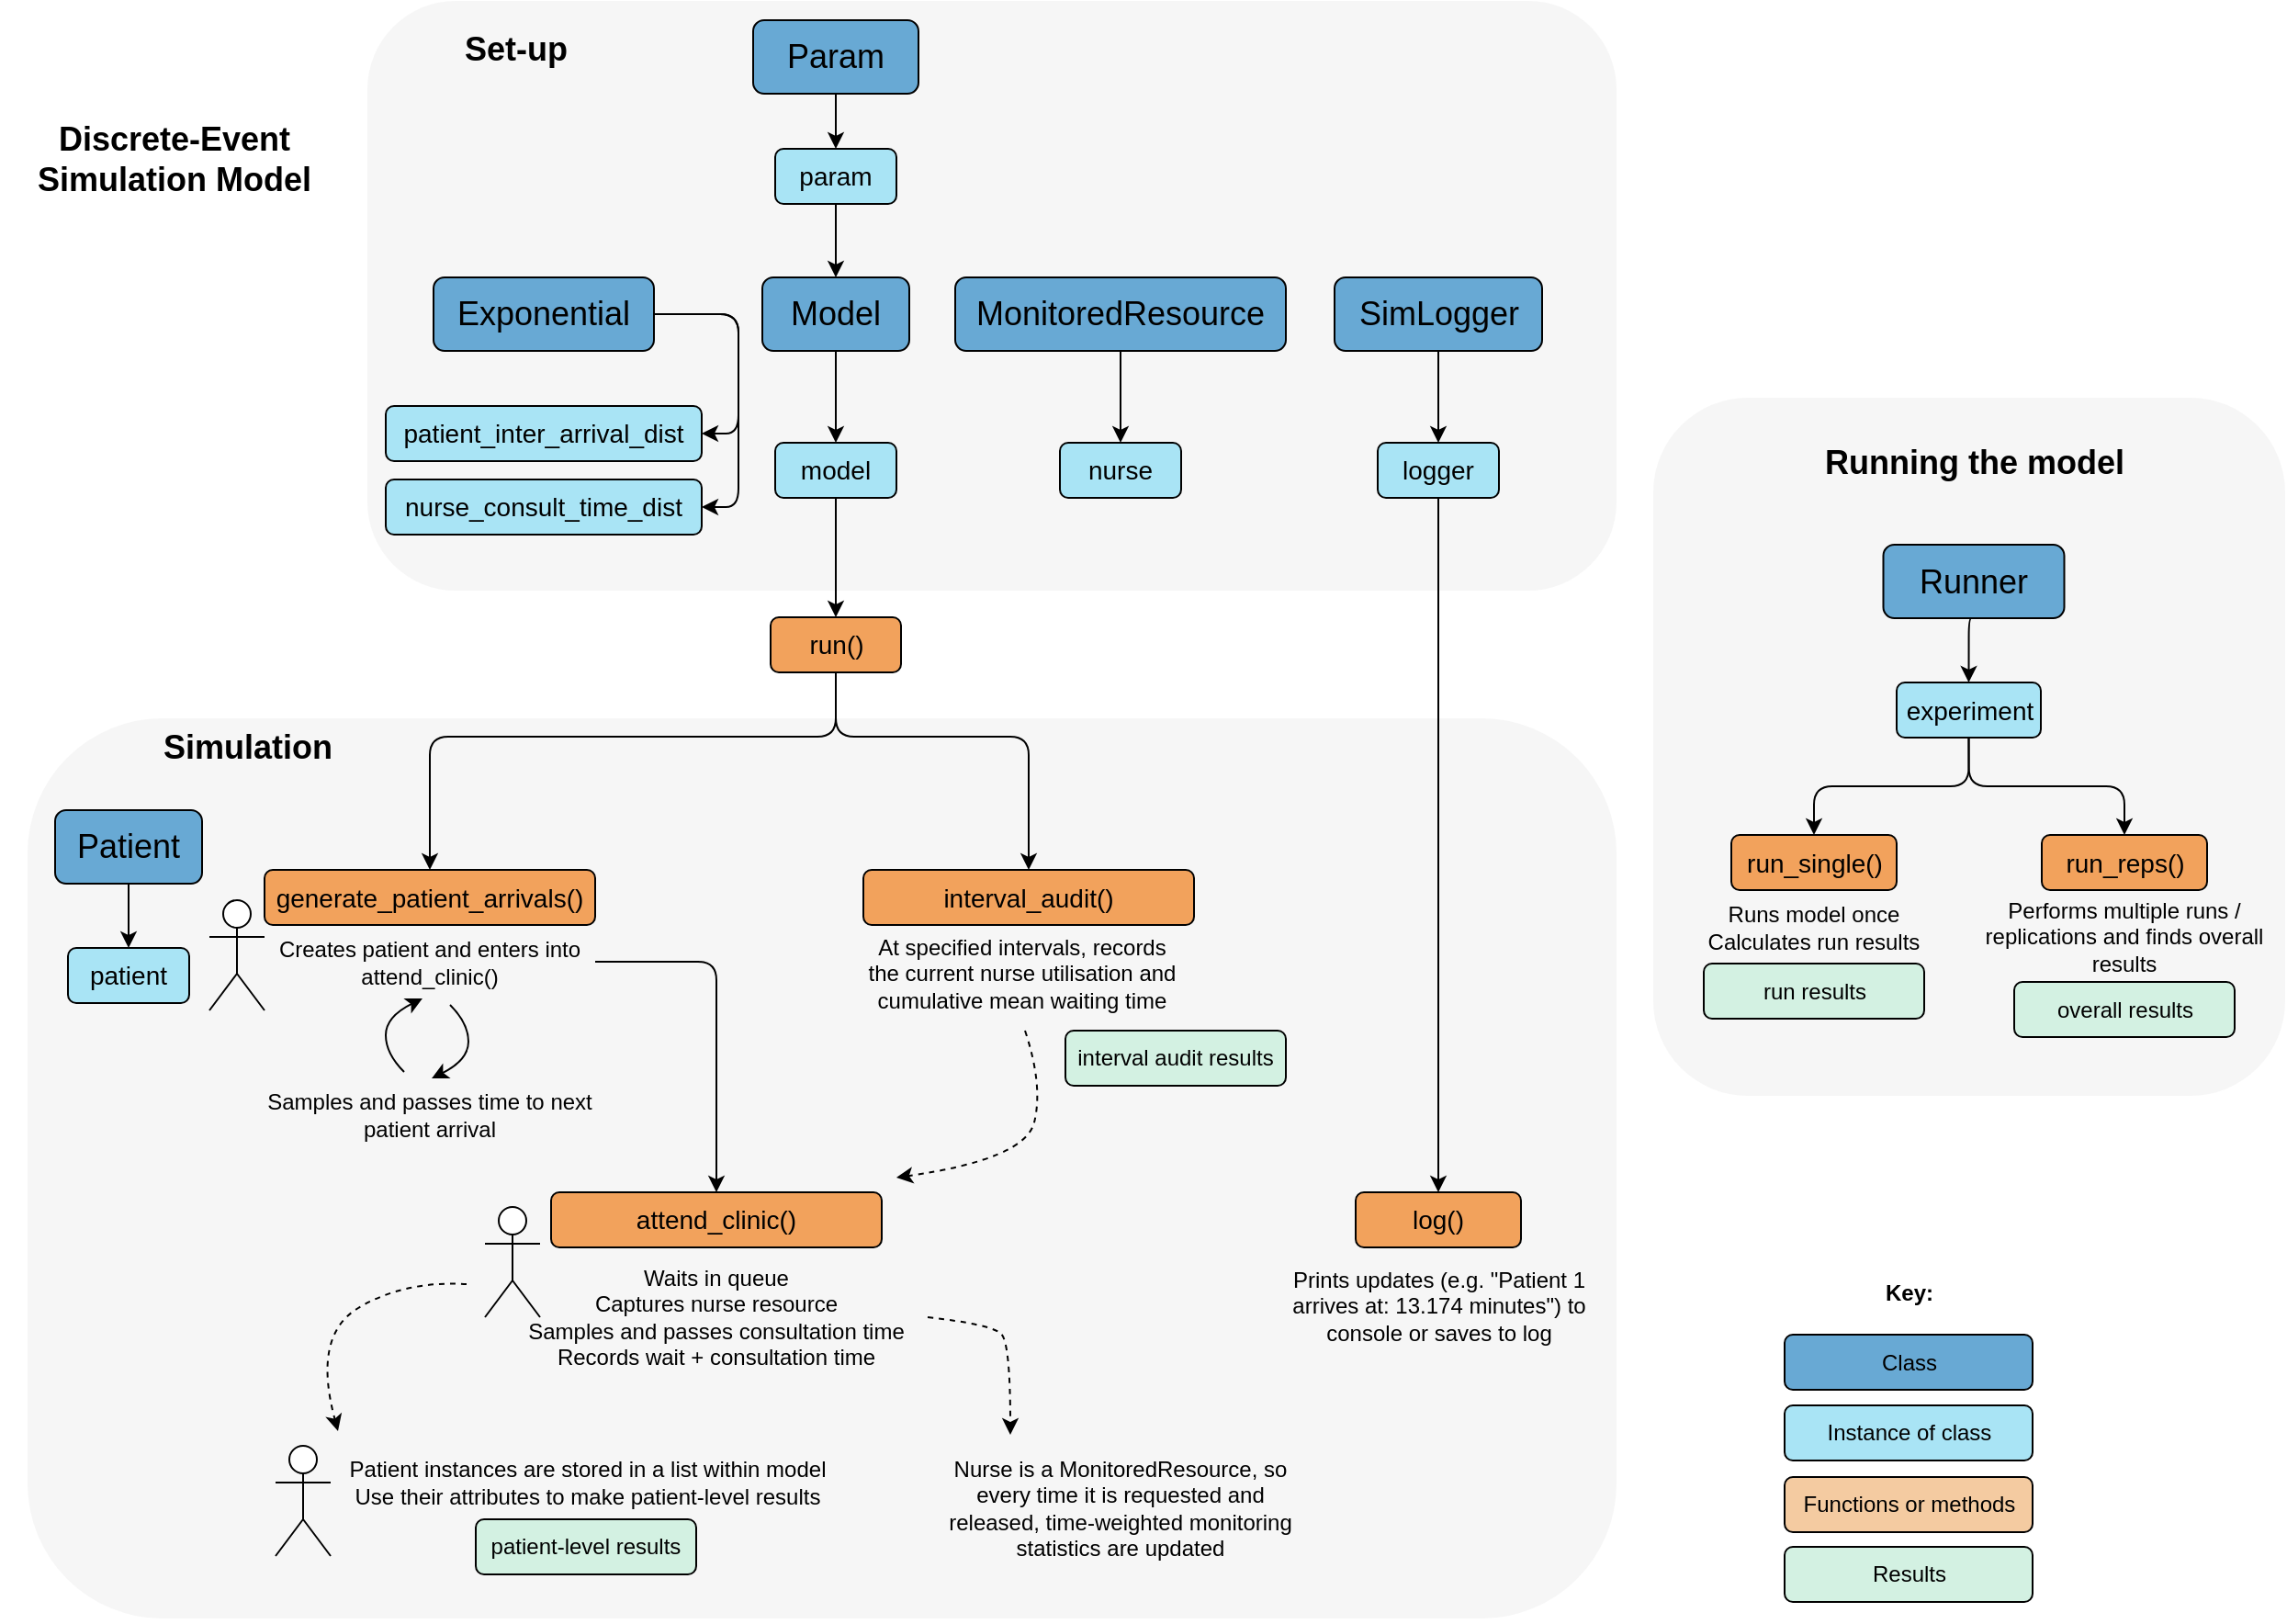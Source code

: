 <mxfile version="26.0.10">
  <diagram name="Page-1" id="ynTKS2v_TZv17swCPKiS">
    <mxGraphModel dx="1301" dy="915" grid="1" gridSize="10" guides="1" tooltips="1" connect="1" arrows="1" fold="1" page="1" pageScale="1" pageWidth="827" pageHeight="1169" math="0" shadow="0">
      <root>
        <mxCell id="0" />
        <mxCell id="1" parent="0" />
        <mxCell id="ltitkqDnKHNBnyyiyaz9-99" value="" style="rounded=1;whiteSpace=wrap;html=1;fillColor=#EEEEEE;strokeColor=none;opacity=50;" parent="1" vertex="1">
          <mxGeometry x="670" y="225.5" width="344" height="380" as="geometry" />
        </mxCell>
        <mxCell id="ltitkqDnKHNBnyyiyaz9-87" value="" style="rounded=1;whiteSpace=wrap;html=1;strokeColor=none;fillColor=#EEEEEE;fontStyle=1;opacity=50;" parent="1" vertex="1">
          <mxGeometry x="-215" y="400" width="865" height="490" as="geometry" />
        </mxCell>
        <mxCell id="ltitkqDnKHNBnyyiyaz9-67" value="" style="rounded=1;whiteSpace=wrap;html=1;strokeColor=none;fillColor=#EEEEEE;fontStyle=1;opacity=50;" parent="1" vertex="1">
          <mxGeometry x="-30" y="9.5" width="680" height="321" as="geometry" />
        </mxCell>
        <mxCell id="ltitkqDnKHNBnyyiyaz9-64" style="edgeStyle=orthogonalEdgeStyle;rounded=1;orthogonalLoop=1;jettySize=auto;html=1;exitX=1;exitY=0.5;exitDx=0;exitDy=0;entryX=1;entryY=0.5;entryDx=0;entryDy=0;" parent="1" source="ltitkqDnKHNBnyyiyaz9-3" target="ltitkqDnKHNBnyyiyaz9-30" edge="1">
          <mxGeometry relative="1" as="geometry" />
        </mxCell>
        <mxCell id="ltitkqDnKHNBnyyiyaz9-65" style="edgeStyle=orthogonalEdgeStyle;rounded=1;orthogonalLoop=1;jettySize=auto;html=1;exitX=1;exitY=0.5;exitDx=0;exitDy=0;entryX=1;entryY=0.5;entryDx=0;entryDy=0;" parent="1" source="ltitkqDnKHNBnyyiyaz9-3" target="ltitkqDnKHNBnyyiyaz9-31" edge="1">
          <mxGeometry relative="1" as="geometry" />
        </mxCell>
        <mxCell id="ltitkqDnKHNBnyyiyaz9-3" value="&lt;font style=&quot;font-size: 18px;&quot;&gt;Exponential&lt;/font&gt;" style="rounded=1;whiteSpace=wrap;html=1;fillColor=#68A9D4;" parent="1" vertex="1">
          <mxGeometry x="6" y="160" width="120" height="40" as="geometry" />
        </mxCell>
        <mxCell id="ltitkqDnKHNBnyyiyaz9-50" style="edgeStyle=orthogonalEdgeStyle;rounded=1;orthogonalLoop=1;jettySize=auto;html=1;exitX=0.5;exitY=1;exitDx=0;exitDy=0;entryX=0.5;entryY=0;entryDx=0;entryDy=0;" parent="1" source="ltitkqDnKHNBnyyiyaz9-4" target="ltitkqDnKHNBnyyiyaz9-7" edge="1">
          <mxGeometry relative="1" as="geometry" />
        </mxCell>
        <mxCell id="ltitkqDnKHNBnyyiyaz9-4" value="&lt;font style=&quot;font-size: 18px;&quot;&gt;Param&lt;/font&gt;" style="rounded=1;whiteSpace=wrap;html=1;fillColor=#68A9D4;" parent="1" vertex="1">
          <mxGeometry x="180" y="20" width="90" height="40" as="geometry" />
        </mxCell>
        <mxCell id="ltitkqDnKHNBnyyiyaz9-62" style="edgeStyle=orthogonalEdgeStyle;rounded=1;orthogonalLoop=1;jettySize=auto;html=1;exitX=0.5;exitY=1;exitDx=0;exitDy=0;entryX=0.5;entryY=0;entryDx=0;entryDy=0;" parent="1" source="ltitkqDnKHNBnyyiyaz9-5" target="ltitkqDnKHNBnyyiyaz9-8" edge="1">
          <mxGeometry relative="1" as="geometry" />
        </mxCell>
        <mxCell id="ltitkqDnKHNBnyyiyaz9-5" value="&lt;font style=&quot;font-size: 18px;&quot;&gt;Model&lt;/font&gt;" style="rounded=1;whiteSpace=wrap;html=1;fillColor=#68A9D4;" parent="1" vertex="1">
          <mxGeometry x="185" y="160" width="80" height="40" as="geometry" />
        </mxCell>
        <mxCell id="ltitkqDnKHNBnyyiyaz9-92" style="edgeStyle=orthogonalEdgeStyle;rounded=1;orthogonalLoop=1;jettySize=auto;html=1;exitX=0.5;exitY=1;exitDx=0;exitDy=0;entryX=0.5;entryY=0;entryDx=0;entryDy=0;" parent="1" source="ltitkqDnKHNBnyyiyaz9-6" target="ltitkqDnKHNBnyyiyaz9-28" edge="1">
          <mxGeometry relative="1" as="geometry" />
        </mxCell>
        <mxCell id="ltitkqDnKHNBnyyiyaz9-6" value="&lt;font style=&quot;font-size: 18px;&quot;&gt;Runner&lt;/font&gt;" style="rounded=1;whiteSpace=wrap;html=1;fillColor=#68A9D4;" parent="1" vertex="1">
          <mxGeometry x="795.25" y="305.5" width="98.5" height="40" as="geometry" />
        </mxCell>
        <mxCell id="ltitkqDnKHNBnyyiyaz9-61" style="edgeStyle=orthogonalEdgeStyle;rounded=1;orthogonalLoop=1;jettySize=auto;html=1;exitX=0.5;exitY=1;exitDx=0;exitDy=0;entryX=0.5;entryY=0;entryDx=0;entryDy=0;" parent="1" source="ltitkqDnKHNBnyyiyaz9-7" target="ltitkqDnKHNBnyyiyaz9-5" edge="1">
          <mxGeometry relative="1" as="geometry" />
        </mxCell>
        <mxCell id="ltitkqDnKHNBnyyiyaz9-7" value="&lt;font style=&quot;font-size: 14px;&quot;&gt;param&lt;/font&gt;" style="rounded=1;whiteSpace=wrap;html=1;fillColor=#A9E4F5;" parent="1" vertex="1">
          <mxGeometry x="192" y="90" width="66" height="30" as="geometry" />
        </mxCell>
        <mxCell id="ltitkqDnKHNBnyyiyaz9-68" style="edgeStyle=orthogonalEdgeStyle;rounded=1;orthogonalLoop=1;jettySize=auto;html=1;exitX=0.5;exitY=1;exitDx=0;exitDy=0;entryX=0.5;entryY=0;entryDx=0;entryDy=0;" parent="1" source="ltitkqDnKHNBnyyiyaz9-8" target="ltitkqDnKHNBnyyiyaz9-9" edge="1">
          <mxGeometry relative="1" as="geometry" />
        </mxCell>
        <mxCell id="ltitkqDnKHNBnyyiyaz9-8" value="&lt;font style=&quot;font-size: 14px;&quot;&gt;model&lt;/font&gt;" style="rounded=1;whiteSpace=wrap;html=1;fillColor=#A9E4F5;" parent="1" vertex="1">
          <mxGeometry x="192" y="250" width="66" height="30" as="geometry" />
        </mxCell>
        <mxCell id="ltitkqDnKHNBnyyiyaz9-77" style="edgeStyle=orthogonalEdgeStyle;rounded=1;orthogonalLoop=1;jettySize=auto;html=1;exitX=0.5;exitY=1;exitDx=0;exitDy=0;entryX=0.5;entryY=0;entryDx=0;entryDy=0;" parent="1" source="ltitkqDnKHNBnyyiyaz9-9" target="ltitkqDnKHNBnyyiyaz9-10" edge="1">
          <mxGeometry relative="1" as="geometry">
            <Array as="points">
              <mxPoint x="225" y="410" />
              <mxPoint x="4" y="410" />
            </Array>
          </mxGeometry>
        </mxCell>
        <mxCell id="ltitkqDnKHNBnyyiyaz9-81" style="edgeStyle=orthogonalEdgeStyle;rounded=1;orthogonalLoop=1;jettySize=auto;html=1;exitX=0.5;exitY=1;exitDx=0;exitDy=0;entryX=0.5;entryY=0;entryDx=0;entryDy=0;" parent="1" source="ltitkqDnKHNBnyyiyaz9-9" target="ltitkqDnKHNBnyyiyaz9-11" edge="1">
          <mxGeometry relative="1" as="geometry">
            <Array as="points">
              <mxPoint x="225" y="410" />
              <mxPoint x="330" y="410" />
            </Array>
          </mxGeometry>
        </mxCell>
        <mxCell id="ltitkqDnKHNBnyyiyaz9-9" value="&lt;span style=&quot;font-size: 14px;&quot;&gt;run()&lt;/span&gt;" style="rounded=1;whiteSpace=wrap;html=1;fillColor=#F2A25C;" parent="1" vertex="1">
          <mxGeometry x="189.5" y="345" width="71" height="30" as="geometry" />
        </mxCell>
        <mxCell id="ltitkqDnKHNBnyyiyaz9-10" value="&lt;span style=&quot;font-size: 14px;&quot;&gt;generate_patient_arrivals()&lt;/span&gt;" style="rounded=1;whiteSpace=wrap;html=1;fillColor=#F2A25C;" parent="1" vertex="1">
          <mxGeometry x="-86" y="482.5" width="180" height="30" as="geometry" />
        </mxCell>
        <mxCell id="ltitkqDnKHNBnyyiyaz9-11" value="&lt;span style=&quot;font-size: 14px;&quot;&gt;interval_audit()&lt;/span&gt;" style="rounded=1;whiteSpace=wrap;html=1;fillColor=#F2A25C;" parent="1" vertex="1">
          <mxGeometry x="240" y="482.5" width="180" height="30" as="geometry" />
        </mxCell>
        <mxCell id="ltitkqDnKHNBnyyiyaz9-73" style="edgeStyle=orthogonalEdgeStyle;rounded=1;orthogonalLoop=1;jettySize=auto;html=1;exitX=1;exitY=0.5;exitDx=0;exitDy=0;entryX=0.5;entryY=0;entryDx=0;entryDy=0;" parent="1" source="ltitkqDnKHNBnyyiyaz9-12" target="ltitkqDnKHNBnyyiyaz9-13" edge="1">
          <mxGeometry relative="1" as="geometry" />
        </mxCell>
        <mxCell id="ltitkqDnKHNBnyyiyaz9-12" value="Creates patient and enters into attend_clinic()" style="text;html=1;align=center;verticalAlign=middle;whiteSpace=wrap;rounded=1;" parent="1" vertex="1">
          <mxGeometry x="-86" y="512.5" width="180" height="40" as="geometry" />
        </mxCell>
        <mxCell id="ltitkqDnKHNBnyyiyaz9-13" value="&lt;span style=&quot;font-size: 14px;&quot;&gt;attend_clinic()&lt;/span&gt;" style="rounded=1;whiteSpace=wrap;html=1;fillColor=#F2A25C;" parent="1" vertex="1">
          <mxGeometry x="70" y="658" width="180" height="30" as="geometry" />
        </mxCell>
        <mxCell id="ltitkqDnKHNBnyyiyaz9-14" value="Samples and passes time to next patient arrival" style="text;html=1;align=center;verticalAlign=middle;whiteSpace=wrap;rounded=1;" parent="1" vertex="1">
          <mxGeometry x="-86" y="596" width="180" height="40" as="geometry" />
        </mxCell>
        <mxCell id="ltitkqDnKHNBnyyiyaz9-17" value="" style="curved=1;endArrow=classic;html=1;rounded=1;" parent="1" edge="1">
          <mxGeometry width="50" height="50" relative="1" as="geometry">
            <mxPoint x="-10" y="592.5" as="sourcePoint" />
            <mxPoint y="552.5" as="targetPoint" />
            <Array as="points">
              <mxPoint x="-20" y="582.5" />
              <mxPoint x="-20" y="562.5" />
            </Array>
          </mxGeometry>
        </mxCell>
        <mxCell id="ltitkqDnKHNBnyyiyaz9-18" value="&lt;div&gt;&lt;br&gt;&lt;/div&gt;&lt;div&gt;&lt;br&gt;&lt;/div&gt;" style="shape=umlActor;verticalLabelPosition=bottom;verticalAlign=top;html=1;outlineConnect=0;rounded=1;" parent="1" vertex="1">
          <mxGeometry x="-116" y="499" width="30" height="60" as="geometry" />
        </mxCell>
        <mxCell id="ltitkqDnKHNBnyyiyaz9-21" value="&lt;div&gt;&lt;br&gt;&lt;/div&gt;&lt;div&gt;&lt;br&gt;&lt;/div&gt;" style="shape=umlActor;verticalLabelPosition=bottom;verticalAlign=top;html=1;outlineConnect=0;rounded=1;" parent="1" vertex="1">
          <mxGeometry x="34" y="666" width="30" height="60" as="geometry" />
        </mxCell>
        <mxCell id="ltitkqDnKHNBnyyiyaz9-22" value="Waits in queue&lt;div&gt;Captures nurse resource&lt;/div&gt;&lt;div&gt;Samples and passes consultation time&lt;/div&gt;&lt;div&gt;Records wait + consultation time&lt;/div&gt;" style="text;html=1;align=center;verticalAlign=middle;whiteSpace=wrap;rounded=1;" parent="1" vertex="1">
          <mxGeometry x="45" y="706" width="230" height="40" as="geometry" />
        </mxCell>
        <mxCell id="ltitkqDnKHNBnyyiyaz9-23" value="&lt;div&gt;&lt;br&gt;&lt;/div&gt;&lt;div&gt;&lt;br&gt;&lt;/div&gt;" style="shape=umlActor;verticalLabelPosition=bottom;verticalAlign=top;html=1;outlineConnect=0;rounded=1;" parent="1" vertex="1">
          <mxGeometry x="-80" y="796" width="30" height="60" as="geometry" />
        </mxCell>
        <mxCell id="ltitkqDnKHNBnyyiyaz9-24" value="Patient instances are stored in a list within model&lt;div&gt;Use their attributes to make patient-level results&lt;/div&gt;" style="text;html=1;align=center;verticalAlign=middle;whiteSpace=wrap;rounded=1;" parent="1" vertex="1">
          <mxGeometry x="-50" y="796" width="280" height="40" as="geometry" />
        </mxCell>
        <mxCell id="ltitkqDnKHNBnyyiyaz9-98" style="edgeStyle=orthogonalEdgeStyle;rounded=1;orthogonalLoop=1;jettySize=auto;html=1;exitX=0.5;exitY=1;exitDx=0;exitDy=0;" parent="1" source="ltitkqDnKHNBnyyiyaz9-25" target="ltitkqDnKHNBnyyiyaz9-29" edge="1">
          <mxGeometry relative="1" as="geometry" />
        </mxCell>
        <mxCell id="ltitkqDnKHNBnyyiyaz9-25" value="&lt;font style=&quot;font-size: 18px;&quot;&gt;Patient&lt;/font&gt;" style="rounded=1;whiteSpace=wrap;html=1;fillColor=#68A9D4;" parent="1" vertex="1">
          <mxGeometry x="-200" y="450" width="80" height="40" as="geometry" />
        </mxCell>
        <mxCell id="ltitkqDnKHNBnyyiyaz9-93" style="edgeStyle=orthogonalEdgeStyle;rounded=1;orthogonalLoop=1;jettySize=auto;html=1;exitX=0.5;exitY=1;exitDx=0;exitDy=0;entryX=0.5;entryY=0;entryDx=0;entryDy=0;" parent="1" source="ltitkqDnKHNBnyyiyaz9-28" target="ltitkqDnKHNBnyyiyaz9-32" edge="1">
          <mxGeometry relative="1" as="geometry" />
        </mxCell>
        <mxCell id="ltitkqDnKHNBnyyiyaz9-94" style="edgeStyle=orthogonalEdgeStyle;rounded=1;orthogonalLoop=1;jettySize=auto;html=1;exitX=0.5;exitY=1;exitDx=0;exitDy=0;" parent="1" source="ltitkqDnKHNBnyyiyaz9-28" target="ltitkqDnKHNBnyyiyaz9-33" edge="1">
          <mxGeometry relative="1" as="geometry" />
        </mxCell>
        <mxCell id="ltitkqDnKHNBnyyiyaz9-28" value="&lt;font style=&quot;font-size: 14px;&quot;&gt;experiment&lt;/font&gt;" style="rounded=1;whiteSpace=wrap;html=1;fillColor=#A9E4F5;" parent="1" vertex="1">
          <mxGeometry x="802.5" y="380.5" width="78.5" height="30" as="geometry" />
        </mxCell>
        <mxCell id="ltitkqDnKHNBnyyiyaz9-29" value="&lt;font style=&quot;font-size: 14px;&quot;&gt;patient&lt;/font&gt;" style="rounded=1;whiteSpace=wrap;html=1;fillColor=#A9E4F5;" parent="1" vertex="1">
          <mxGeometry x="-193" y="525" width="66" height="30" as="geometry" />
        </mxCell>
        <mxCell id="ltitkqDnKHNBnyyiyaz9-30" value="&lt;font style=&quot;font-size: 14px;&quot;&gt;patient_inter_arrival_dist&lt;/font&gt;" style="rounded=1;whiteSpace=wrap;html=1;fillColor=#A9E4F5;" parent="1" vertex="1">
          <mxGeometry x="-20" y="230" width="172" height="30" as="geometry" />
        </mxCell>
        <mxCell id="ltitkqDnKHNBnyyiyaz9-31" value="&lt;font style=&quot;font-size: 14px;&quot;&gt;nurse_consult_time_dist&lt;/font&gt;" style="rounded=1;whiteSpace=wrap;html=1;fillColor=#A9E4F5;" parent="1" vertex="1">
          <mxGeometry x="-20" y="270" width="172" height="30" as="geometry" />
        </mxCell>
        <mxCell id="ltitkqDnKHNBnyyiyaz9-32" value="&lt;font style=&quot;font-size: 14px;&quot;&gt;run_single()&lt;/font&gt;" style="rounded=1;whiteSpace=wrap;html=1;fillColor=#F2A25C;" parent="1" vertex="1">
          <mxGeometry x="712.5" y="463.5" width="90" height="30" as="geometry" />
        </mxCell>
        <mxCell id="ltitkqDnKHNBnyyiyaz9-33" value="&lt;font style=&quot;font-size: 14px;&quot;&gt;run_reps()&lt;/font&gt;" style="rounded=1;whiteSpace=wrap;html=1;fillColor=#F2A25C;" parent="1" vertex="1">
          <mxGeometry x="881.5" y="463.5" width="90" height="30" as="geometry" />
        </mxCell>
        <mxCell id="ltitkqDnKHNBnyyiyaz9-34" value="Runs model once&lt;div&gt;Calculates run results&lt;/div&gt;" style="text;html=1;align=center;verticalAlign=middle;whiteSpace=wrap;rounded=1;" parent="1" vertex="1">
          <mxGeometry x="670" y="493.5" width="175" height="40" as="geometry" />
        </mxCell>
        <mxCell id="ltitkqDnKHNBnyyiyaz9-35" value="patient-level results" style="rounded=1;whiteSpace=wrap;html=1;fillColor=#D3F1E2;" parent="1" vertex="1">
          <mxGeometry x="29" y="836" width="120" height="30" as="geometry" />
        </mxCell>
        <mxCell id="ltitkqDnKHNBnyyiyaz9-36" value="interval audit results" style="rounded=1;whiteSpace=wrap;html=1;fillColor=#D3F1E2;" parent="1" vertex="1">
          <mxGeometry x="350" y="570" width="120" height="30" as="geometry" />
        </mxCell>
        <mxCell id="ltitkqDnKHNBnyyiyaz9-37" value="run results" style="rounded=1;whiteSpace=wrap;html=1;fillColor=#D3F1E2;" parent="1" vertex="1">
          <mxGeometry x="697.5" y="533.5" width="120" height="30" as="geometry" />
        </mxCell>
        <mxCell id="ltitkqDnKHNBnyyiyaz9-38" value="overall results" style="rounded=1;whiteSpace=wrap;html=1;fillColor=#D3F1E2;" parent="1" vertex="1">
          <mxGeometry x="866.5" y="543.5" width="120" height="30" as="geometry" />
        </mxCell>
        <mxCell id="ltitkqDnKHNBnyyiyaz9-39" value="Performs multiple runs / replications and finds overall results" style="text;html=1;align=center;verticalAlign=middle;whiteSpace=wrap;rounded=1;" parent="1" vertex="1">
          <mxGeometry x="839" y="498.5" width="175" height="40" as="geometry" />
        </mxCell>
        <mxCell id="ltitkqDnKHNBnyyiyaz9-40" value="At specified intervals, records the current nurse utilisation and cumulative mean waiting time" style="text;html=1;align=center;verticalAlign=middle;whiteSpace=wrap;rounded=1;" parent="1" vertex="1">
          <mxGeometry x="239" y="519" width="175" height="40" as="geometry" />
        </mxCell>
        <mxCell id="ltitkqDnKHNBnyyiyaz9-41" value="Key:" style="text;html=1;align=center;verticalAlign=middle;whiteSpace=wrap;rounded=1;fontStyle=1;" parent="1" vertex="1">
          <mxGeometry x="786.5" y="700" width="45" height="25" as="geometry" />
        </mxCell>
        <mxCell id="ltitkqDnKHNBnyyiyaz9-42" value="Results" style="rounded=1;whiteSpace=wrap;html=1;fillColor=#D3F1E2;" parent="1" vertex="1">
          <mxGeometry x="741.5" y="851" width="135" height="30" as="geometry" />
        </mxCell>
        <mxCell id="ltitkqDnKHNBnyyiyaz9-43" value="Functions or methods" style="rounded=1;whiteSpace=wrap;html=1;fillColor=#F4CBA1;" parent="1" vertex="1">
          <mxGeometry x="741.5" y="813" width="135" height="30" as="geometry" />
        </mxCell>
        <mxCell id="ltitkqDnKHNBnyyiyaz9-44" value="Instance of class" style="rounded=1;whiteSpace=wrap;html=1;fillColor=#A9E4F5;" parent="1" vertex="1">
          <mxGeometry x="741.5" y="774" width="135" height="30" as="geometry" />
        </mxCell>
        <mxCell id="ltitkqDnKHNBnyyiyaz9-45" value="Class" style="rounded=1;whiteSpace=wrap;html=1;fillColor=#68A9D4;" parent="1" vertex="1">
          <mxGeometry x="741.5" y="735.5" width="135" height="30" as="geometry" />
        </mxCell>
        <mxCell id="ltitkqDnKHNBnyyiyaz9-72" value="" style="curved=1;endArrow=classic;html=1;rounded=1;" parent="1" edge="1">
          <mxGeometry width="50" height="50" relative="1" as="geometry">
            <mxPoint x="15" y="556" as="sourcePoint" />
            <mxPoint x="5" y="596" as="targetPoint" />
            <Array as="points">
              <mxPoint x="25" y="566" />
              <mxPoint x="25" y="586" />
            </Array>
          </mxGeometry>
        </mxCell>
        <mxCell id="ltitkqDnKHNBnyyiyaz9-78" style="edgeStyle=orthogonalEdgeStyle;rounded=1;orthogonalLoop=1;jettySize=auto;html=1;exitX=0.5;exitY=1;exitDx=0;exitDy=0;" parent="1" source="ltitkqDnKHNBnyyiyaz9-22" target="ltitkqDnKHNBnyyiyaz9-22" edge="1">
          <mxGeometry relative="1" as="geometry" />
        </mxCell>
        <mxCell id="ltitkqDnKHNBnyyiyaz9-82" value="" style="curved=1;endArrow=classic;html=1;rounded=1;dashed=1;" parent="1" edge="1">
          <mxGeometry width="50" height="50" relative="1" as="geometry">
            <mxPoint x="328" y="570" as="sourcePoint" />
            <mxPoint x="258" y="650" as="targetPoint" />
            <Array as="points">
              <mxPoint x="338" y="600" />
              <mxPoint x="328" y="640" />
            </Array>
          </mxGeometry>
        </mxCell>
        <mxCell id="ltitkqDnKHNBnyyiyaz9-88" value="" style="curved=1;endArrow=classic;html=1;rounded=1;dashed=1;" parent="1" edge="1">
          <mxGeometry width="50" height="50" relative="1" as="geometry">
            <mxPoint x="24" y="708" as="sourcePoint" />
            <mxPoint x="-46" y="788" as="targetPoint" />
            <Array as="points">
              <mxPoint x="-10" y="706" />
              <mxPoint x="-60" y="736" />
            </Array>
          </mxGeometry>
        </mxCell>
        <mxCell id="ltitkqDnKHNBnyyiyaz9-96" value="&lt;font style=&quot;font-size: 18px;&quot;&gt;Discrete-Event Simulation Model&lt;/font&gt;" style="text;html=1;align=center;verticalAlign=middle;whiteSpace=wrap;rounded=1;fontStyle=1;" parent="1" vertex="1">
          <mxGeometry x="-230" y="60" width="190" height="71" as="geometry" />
        </mxCell>
        <mxCell id="ltitkqDnKHNBnyyiyaz9-100" value="&lt;font style=&quot;font-size: 18px;&quot;&gt;Running the model&lt;/font&gt;" style="text;html=1;align=center;verticalAlign=middle;whiteSpace=wrap;rounded=1;fontStyle=1;" parent="1" vertex="1">
          <mxGeometry x="749.5" y="245.5" width="190" height="31" as="geometry" />
        </mxCell>
        <mxCell id="7yZ3_BnLaosynqhN-OXv-4" style="edgeStyle=orthogonalEdgeStyle;rounded=1;orthogonalLoop=1;jettySize=auto;html=1;exitX=0.5;exitY=1;exitDx=0;exitDy=0;entryX=0.5;entryY=0;entryDx=0;entryDy=0;curved=0;" parent="1" source="vqxNZKrtE7Uk3ozEDKWz-3" target="vqxNZKrtE7Uk3ozEDKWz-6" edge="1">
          <mxGeometry relative="1" as="geometry" />
        </mxCell>
        <mxCell id="vqxNZKrtE7Uk3ozEDKWz-3" value="&lt;font style=&quot;font-size: 18px;&quot;&gt;SimLogger&lt;/font&gt;" style="rounded=1;whiteSpace=wrap;html=1;fillColor=#68A9D4;" parent="1" vertex="1">
          <mxGeometry x="496.5" y="160" width="113" height="40" as="geometry" />
        </mxCell>
        <mxCell id="7yZ3_BnLaosynqhN-OXv-6" style="edgeStyle=orthogonalEdgeStyle;rounded=1;orthogonalLoop=1;jettySize=auto;html=1;exitX=0.5;exitY=1;exitDx=0;exitDy=0;entryX=0.5;entryY=0;entryDx=0;entryDy=0;curved=0;" parent="1" source="vqxNZKrtE7Uk3ozEDKWz-6" target="vqxNZKrtE7Uk3ozEDKWz-9" edge="1">
          <mxGeometry relative="1" as="geometry" />
        </mxCell>
        <mxCell id="vqxNZKrtE7Uk3ozEDKWz-6" value="&lt;font style=&quot;font-size: 14px;&quot;&gt;logger&lt;/font&gt;" style="rounded=1;whiteSpace=wrap;html=1;fillColor=#A9E4F5;" parent="1" vertex="1">
          <mxGeometry x="520" y="250" width="66" height="30" as="geometry" />
        </mxCell>
        <mxCell id="vqxNZKrtE7Uk3ozEDKWz-9" value="&lt;font style=&quot;font-size: 14px;&quot;&gt;log()&lt;/font&gt;" style="rounded=1;whiteSpace=wrap;html=1;fillColor=#F2A25C;" parent="1" vertex="1">
          <mxGeometry x="508" y="658" width="90" height="30" as="geometry" />
        </mxCell>
        <mxCell id="vqxNZKrtE7Uk3ozEDKWz-11" value="Prints updates&amp;nbsp;&lt;span style=&quot;background-color: transparent; color: light-dark(rgb(0, 0, 0), rgb(255, 255, 255));&quot;&gt;(e.g. &quot;Patient 1 arrives at: 13.174 minutes&quot;) to console or saves to log&lt;/span&gt;" style="text;html=1;align=center;verticalAlign=middle;whiteSpace=wrap;rounded=1;" parent="1" vertex="1">
          <mxGeometry x="460.5" y="700" width="185" height="40" as="geometry" />
        </mxCell>
        <mxCell id="vqxNZKrtE7Uk3ozEDKWz-13" value="&lt;font style=&quot;font-size: 18px;&quot;&gt;Set-up&lt;/font&gt;" style="text;html=1;align=center;verticalAlign=middle;whiteSpace=wrap;rounded=1;fontStyle=1;" parent="1" vertex="1">
          <mxGeometry x="6" y="20" width="90" height="31" as="geometry" />
        </mxCell>
        <mxCell id="vqxNZKrtE7Uk3ozEDKWz-14" value="&lt;font style=&quot;font-size: 18px;&quot;&gt;Simulation&lt;/font&gt;" style="text;html=1;align=center;verticalAlign=middle;whiteSpace=wrap;rounded=1;fontStyle=1;" parent="1" vertex="1">
          <mxGeometry x="-150" y="400" width="110" height="31" as="geometry" />
        </mxCell>
        <mxCell id="7yZ3_BnLaosynqhN-OXv-3" style="edgeStyle=orthogonalEdgeStyle;rounded=1;orthogonalLoop=1;jettySize=auto;html=1;exitX=0.5;exitY=1;exitDx=0;exitDy=0;entryX=0.5;entryY=0;entryDx=0;entryDy=0;curved=0;" parent="1" source="7yZ3_BnLaosynqhN-OXv-1" target="7yZ3_BnLaosynqhN-OXv-2" edge="1">
          <mxGeometry relative="1" as="geometry" />
        </mxCell>
        <mxCell id="7yZ3_BnLaosynqhN-OXv-1" value="&lt;font style=&quot;font-size: 18px;&quot;&gt;MonitoredResource&lt;/font&gt;" style="rounded=1;whiteSpace=wrap;html=1;fillColor=#68A9D4;" parent="1" vertex="1">
          <mxGeometry x="290" y="160" width="180" height="40" as="geometry" />
        </mxCell>
        <mxCell id="7yZ3_BnLaosynqhN-OXv-2" value="&lt;font style=&quot;font-size: 14px;&quot;&gt;nurse&lt;/font&gt;" style="rounded=1;whiteSpace=wrap;html=1;fillColor=#A9E4F5;" parent="1" vertex="1">
          <mxGeometry x="347" y="250" width="66" height="30" as="geometry" />
        </mxCell>
        <mxCell id="7yZ3_BnLaosynqhN-OXv-8" value="" style="curved=1;endArrow=classic;html=1;rounded=1;dashed=1;exitX=1;exitY=0.5;exitDx=0;exitDy=0;" parent="1" source="ltitkqDnKHNBnyyiyaz9-22" edge="1">
          <mxGeometry width="50" height="50" relative="1" as="geometry">
            <mxPoint x="335" y="726" as="sourcePoint" />
            <mxPoint x="320" y="790" as="targetPoint" />
            <Array as="points">
              <mxPoint x="310" y="730" />
              <mxPoint x="320" y="740" />
            </Array>
          </mxGeometry>
        </mxCell>
        <mxCell id="7yZ3_BnLaosynqhN-OXv-11" value="Nurse is a MonitoredResource, so every time it is requested and released, time-weighted monitoring statistics are updated" style="text;html=1;align=center;verticalAlign=middle;whiteSpace=wrap;rounded=1;" parent="1" vertex="1">
          <mxGeometry x="280" y="810" width="200" height="40" as="geometry" />
        </mxCell>
      </root>
    </mxGraphModel>
  </diagram>
</mxfile>
